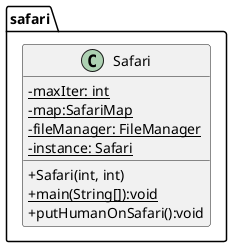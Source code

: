 @startuml
skinparam classAttributeIconSize 0

package safari{
    class Safari{
        -{static}maxIter: int
        -{static}map:SafariMap
        -{static}fileManager: FileManager
        -{static}instance: Safari
        +Safari(int, int)
        +{static}main(String[]):void
        +putHumanOnSafari():void
    }
}
@enduml